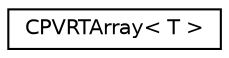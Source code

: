 digraph "Graphical Class Hierarchy"
{
  edge [fontname="Helvetica",fontsize="10",labelfontname="Helvetica",labelfontsize="10"];
  node [fontname="Helvetica",fontsize="10",shape=record];
  rankdir="LR";
  Node1 [label="CPVRTArray\< T \>",height=0.2,width=0.4,color="black", fillcolor="white", style="filled",URL="$class_c_p_v_r_t_array.html",tooltip="Expanding array template class. "];
}
